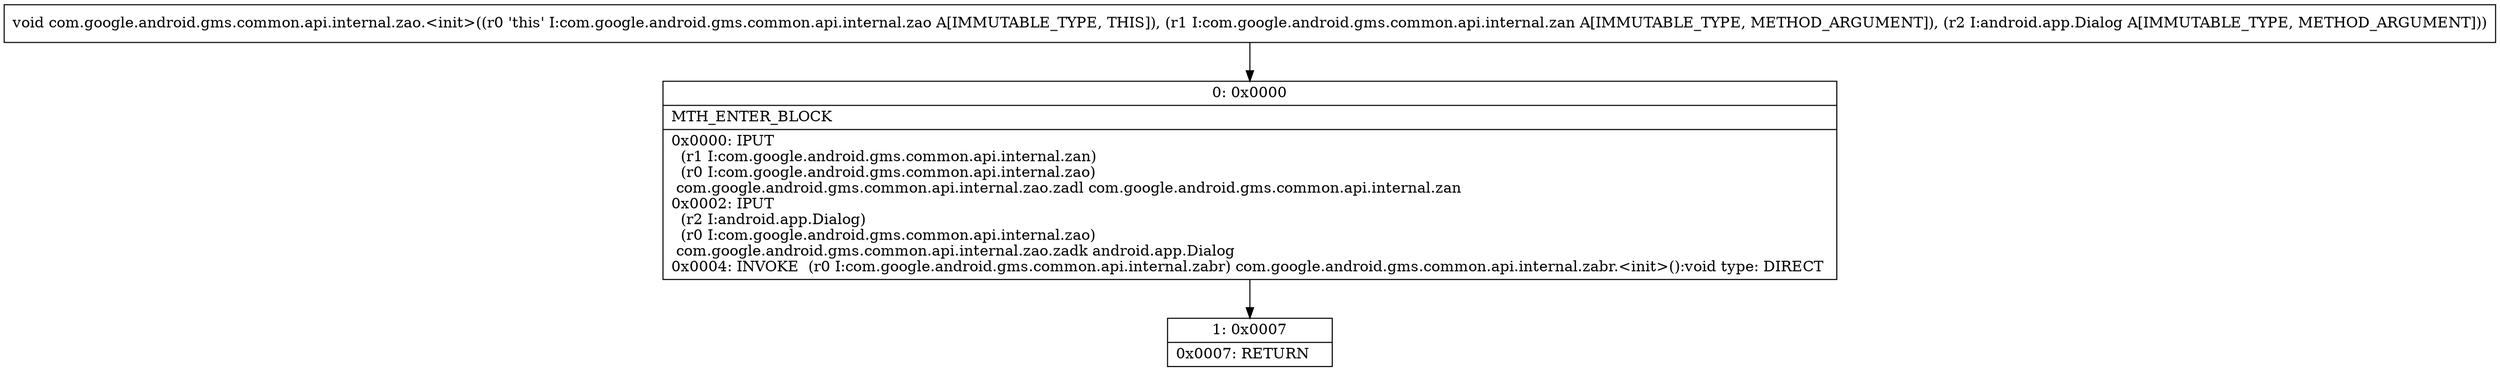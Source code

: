 digraph "CFG forcom.google.android.gms.common.api.internal.zao.\<init\>(Lcom\/google\/android\/gms\/common\/api\/internal\/zan;Landroid\/app\/Dialog;)V" {
Node_0 [shape=record,label="{0\:\ 0x0000|MTH_ENTER_BLOCK\l|0x0000: IPUT  \l  (r1 I:com.google.android.gms.common.api.internal.zan)\l  (r0 I:com.google.android.gms.common.api.internal.zao)\l com.google.android.gms.common.api.internal.zao.zadl com.google.android.gms.common.api.internal.zan \l0x0002: IPUT  \l  (r2 I:android.app.Dialog)\l  (r0 I:com.google.android.gms.common.api.internal.zao)\l com.google.android.gms.common.api.internal.zao.zadk android.app.Dialog \l0x0004: INVOKE  (r0 I:com.google.android.gms.common.api.internal.zabr) com.google.android.gms.common.api.internal.zabr.\<init\>():void type: DIRECT \l}"];
Node_1 [shape=record,label="{1\:\ 0x0007|0x0007: RETURN   \l}"];
MethodNode[shape=record,label="{void com.google.android.gms.common.api.internal.zao.\<init\>((r0 'this' I:com.google.android.gms.common.api.internal.zao A[IMMUTABLE_TYPE, THIS]), (r1 I:com.google.android.gms.common.api.internal.zan A[IMMUTABLE_TYPE, METHOD_ARGUMENT]), (r2 I:android.app.Dialog A[IMMUTABLE_TYPE, METHOD_ARGUMENT])) }"];
MethodNode -> Node_0;
Node_0 -> Node_1;
}


